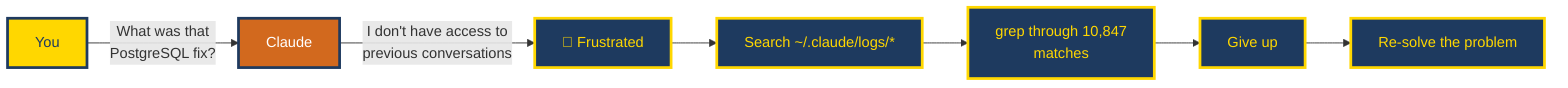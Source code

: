 flowchart LR
    A[You] -->|"What was that<br/>PostgreSQL fix?"| B[Claude]
    B -->|"I don't have access to<br/>previous conversations"| C[😤 Frustrated]
    C --> D[Search ~/.claude/logs/*]
    D --> E[grep through 10,847<br/>matches]
    E --> F[Give up]
    F --> G[Re-solve the problem]
    
    classDef userStyle fill:#FFD700,stroke:#1e3a5f,stroke-width:3px,color:#1e3a5f
    classDef claudeStyle fill:#D2691E,stroke:#1e3a5f,stroke-width:3px,color:#fff
    classDef problemStyle fill:#1e3a5f,stroke:#FFD700,stroke-width:3px,color:#FFD700
    
    class A userStyle
    class B claudeStyle
    class C,D,E,F,G problemStyle